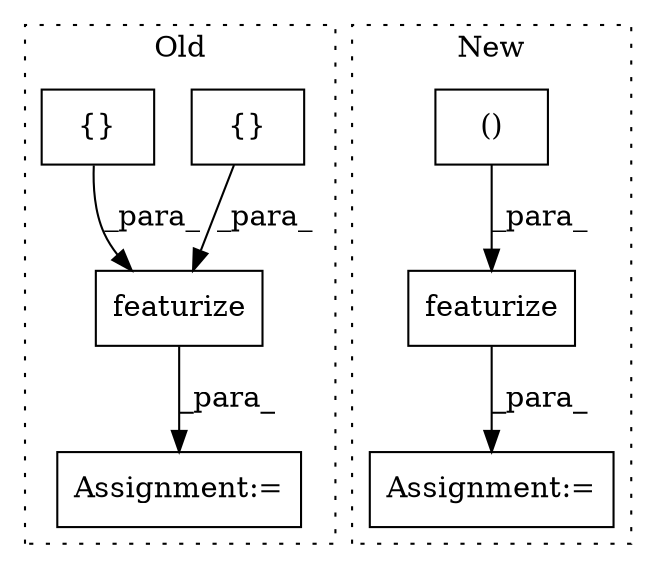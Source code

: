 digraph G {
subgraph cluster0 {
1 [label="featurize" a="32" s="2090,2146" l="10,1" shape="box"];
3 [label="{}" a="4" s="2132,2145" l="1,1" shape="box"];
6 [label="Assignment:=" a="7" s="2078" l="2" shape="box"];
7 [label="{}" a="4" s="2109,2121" l="1,1" shape="box"];
label = "Old";
style="dotted";
}
subgraph cluster1 {
2 [label="()" a="106" s="2202" l="36" shape="box"];
4 [label="featurize" a="32" s="2187,2238" l="15,2" shape="box"];
5 [label="Assignment:=" a="7" s="2176" l="1" shape="box"];
label = "New";
style="dotted";
}
1 -> 6 [label="_para_"];
2 -> 4 [label="_para_"];
3 -> 1 [label="_para_"];
4 -> 5 [label="_para_"];
7 -> 1 [label="_para_"];
}